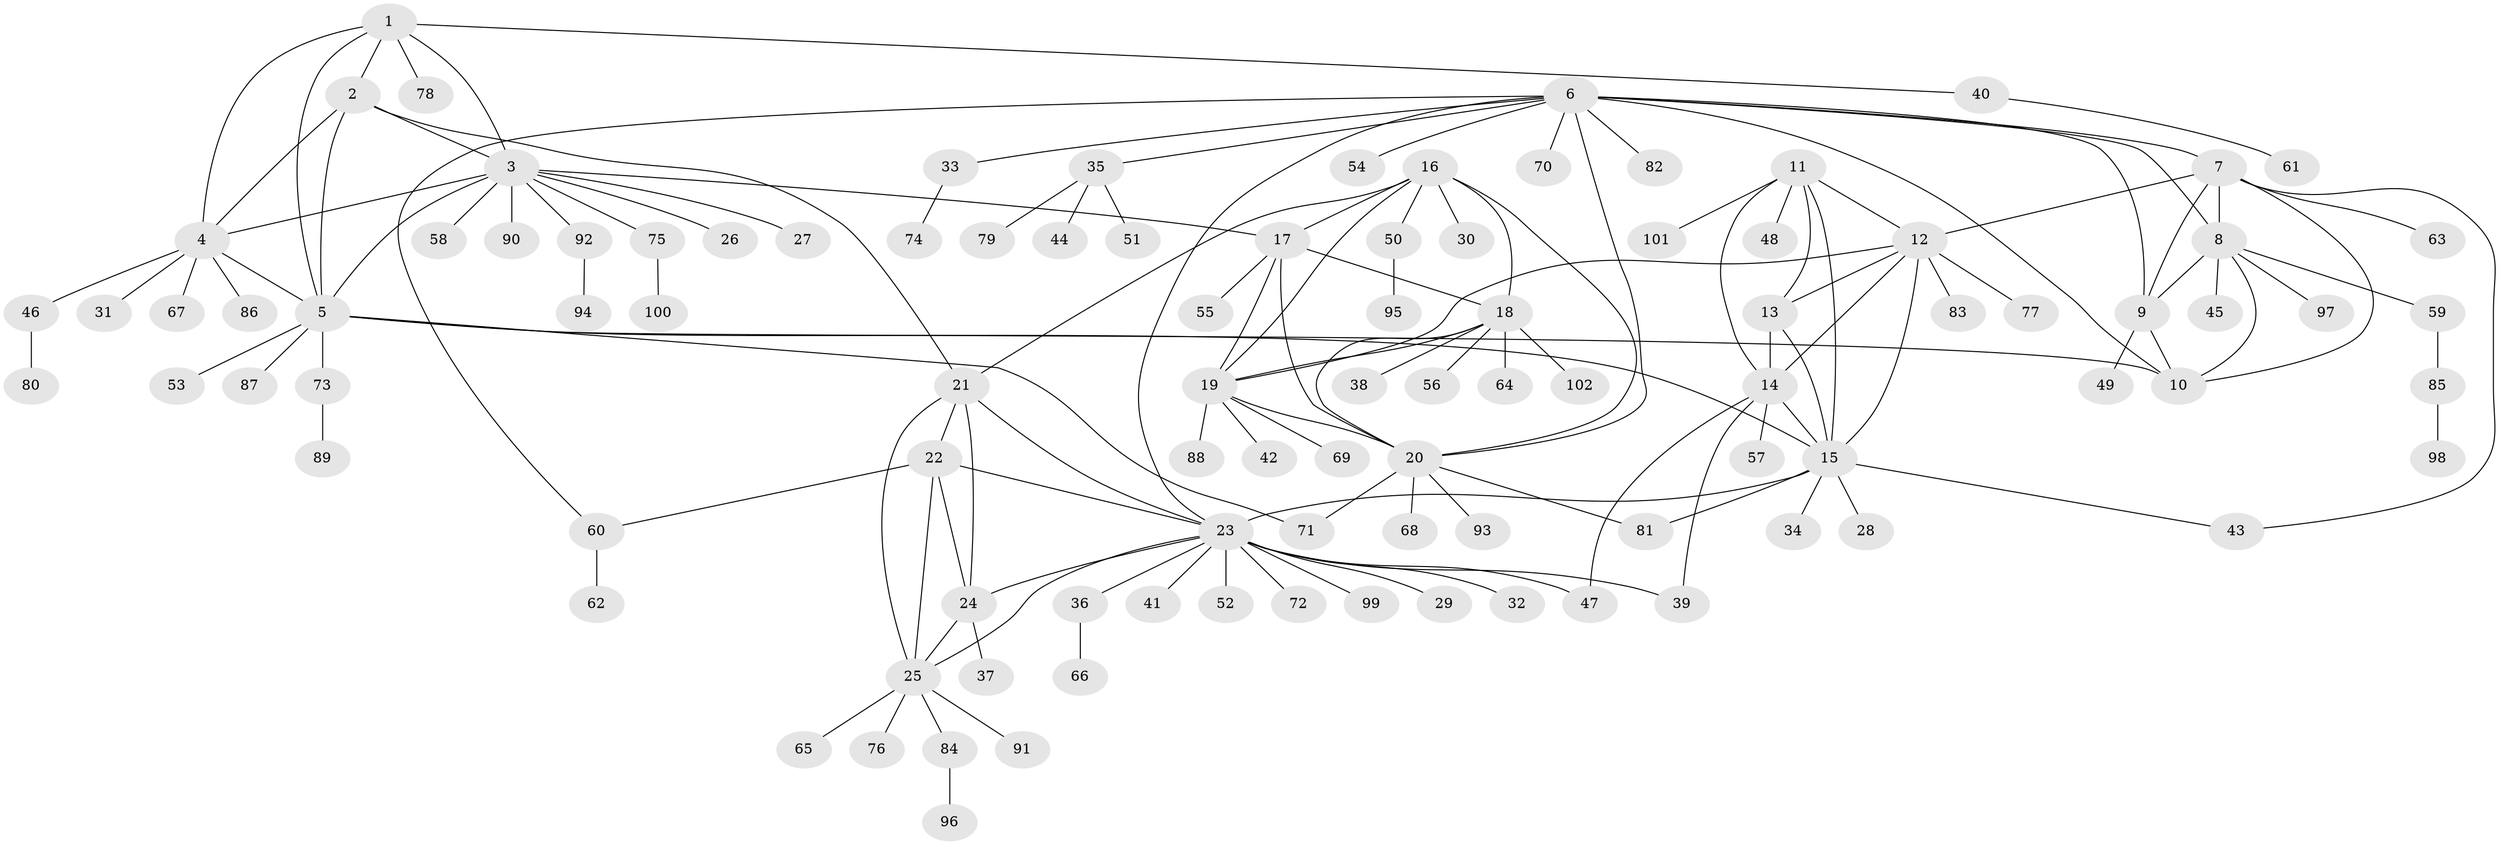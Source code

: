 // Generated by graph-tools (version 1.1) at 2025/02/03/09/25 03:02:44]
// undirected, 102 vertices, 143 edges
graph export_dot {
graph [start="1"]
  node [color=gray90,style=filled];
  1;
  2;
  3;
  4;
  5;
  6;
  7;
  8;
  9;
  10;
  11;
  12;
  13;
  14;
  15;
  16;
  17;
  18;
  19;
  20;
  21;
  22;
  23;
  24;
  25;
  26;
  27;
  28;
  29;
  30;
  31;
  32;
  33;
  34;
  35;
  36;
  37;
  38;
  39;
  40;
  41;
  42;
  43;
  44;
  45;
  46;
  47;
  48;
  49;
  50;
  51;
  52;
  53;
  54;
  55;
  56;
  57;
  58;
  59;
  60;
  61;
  62;
  63;
  64;
  65;
  66;
  67;
  68;
  69;
  70;
  71;
  72;
  73;
  74;
  75;
  76;
  77;
  78;
  79;
  80;
  81;
  82;
  83;
  84;
  85;
  86;
  87;
  88;
  89;
  90;
  91;
  92;
  93;
  94;
  95;
  96;
  97;
  98;
  99;
  100;
  101;
  102;
  1 -- 2;
  1 -- 3;
  1 -- 4;
  1 -- 5;
  1 -- 40;
  1 -- 78;
  2 -- 3;
  2 -- 4;
  2 -- 5;
  2 -- 21;
  3 -- 4;
  3 -- 5;
  3 -- 17;
  3 -- 26;
  3 -- 27;
  3 -- 58;
  3 -- 75;
  3 -- 90;
  3 -- 92;
  4 -- 5;
  4 -- 31;
  4 -- 46;
  4 -- 67;
  4 -- 86;
  5 -- 10;
  5 -- 15;
  5 -- 53;
  5 -- 71;
  5 -- 73;
  5 -- 87;
  6 -- 7;
  6 -- 8;
  6 -- 9;
  6 -- 10;
  6 -- 20;
  6 -- 23;
  6 -- 33;
  6 -- 35;
  6 -- 54;
  6 -- 60;
  6 -- 70;
  6 -- 82;
  7 -- 8;
  7 -- 9;
  7 -- 10;
  7 -- 12;
  7 -- 43;
  7 -- 63;
  8 -- 9;
  8 -- 10;
  8 -- 45;
  8 -- 59;
  8 -- 97;
  9 -- 10;
  9 -- 49;
  11 -- 12;
  11 -- 13;
  11 -- 14;
  11 -- 15;
  11 -- 48;
  11 -- 101;
  12 -- 13;
  12 -- 14;
  12 -- 15;
  12 -- 19;
  12 -- 77;
  12 -- 83;
  13 -- 14;
  13 -- 15;
  14 -- 15;
  14 -- 39;
  14 -- 47;
  14 -- 57;
  15 -- 23;
  15 -- 28;
  15 -- 34;
  15 -- 43;
  15 -- 81;
  16 -- 17;
  16 -- 18;
  16 -- 19;
  16 -- 20;
  16 -- 21;
  16 -- 30;
  16 -- 50;
  17 -- 18;
  17 -- 19;
  17 -- 20;
  17 -- 55;
  18 -- 19;
  18 -- 20;
  18 -- 38;
  18 -- 56;
  18 -- 64;
  18 -- 102;
  19 -- 20;
  19 -- 42;
  19 -- 69;
  19 -- 88;
  20 -- 68;
  20 -- 71;
  20 -- 81;
  20 -- 93;
  21 -- 22;
  21 -- 23;
  21 -- 24;
  21 -- 25;
  22 -- 23;
  22 -- 24;
  22 -- 25;
  22 -- 60;
  23 -- 24;
  23 -- 25;
  23 -- 29;
  23 -- 32;
  23 -- 36;
  23 -- 39;
  23 -- 41;
  23 -- 47;
  23 -- 52;
  23 -- 72;
  23 -- 99;
  24 -- 25;
  24 -- 37;
  25 -- 65;
  25 -- 76;
  25 -- 84;
  25 -- 91;
  33 -- 74;
  35 -- 44;
  35 -- 51;
  35 -- 79;
  36 -- 66;
  40 -- 61;
  46 -- 80;
  50 -- 95;
  59 -- 85;
  60 -- 62;
  73 -- 89;
  75 -- 100;
  84 -- 96;
  85 -- 98;
  92 -- 94;
}
